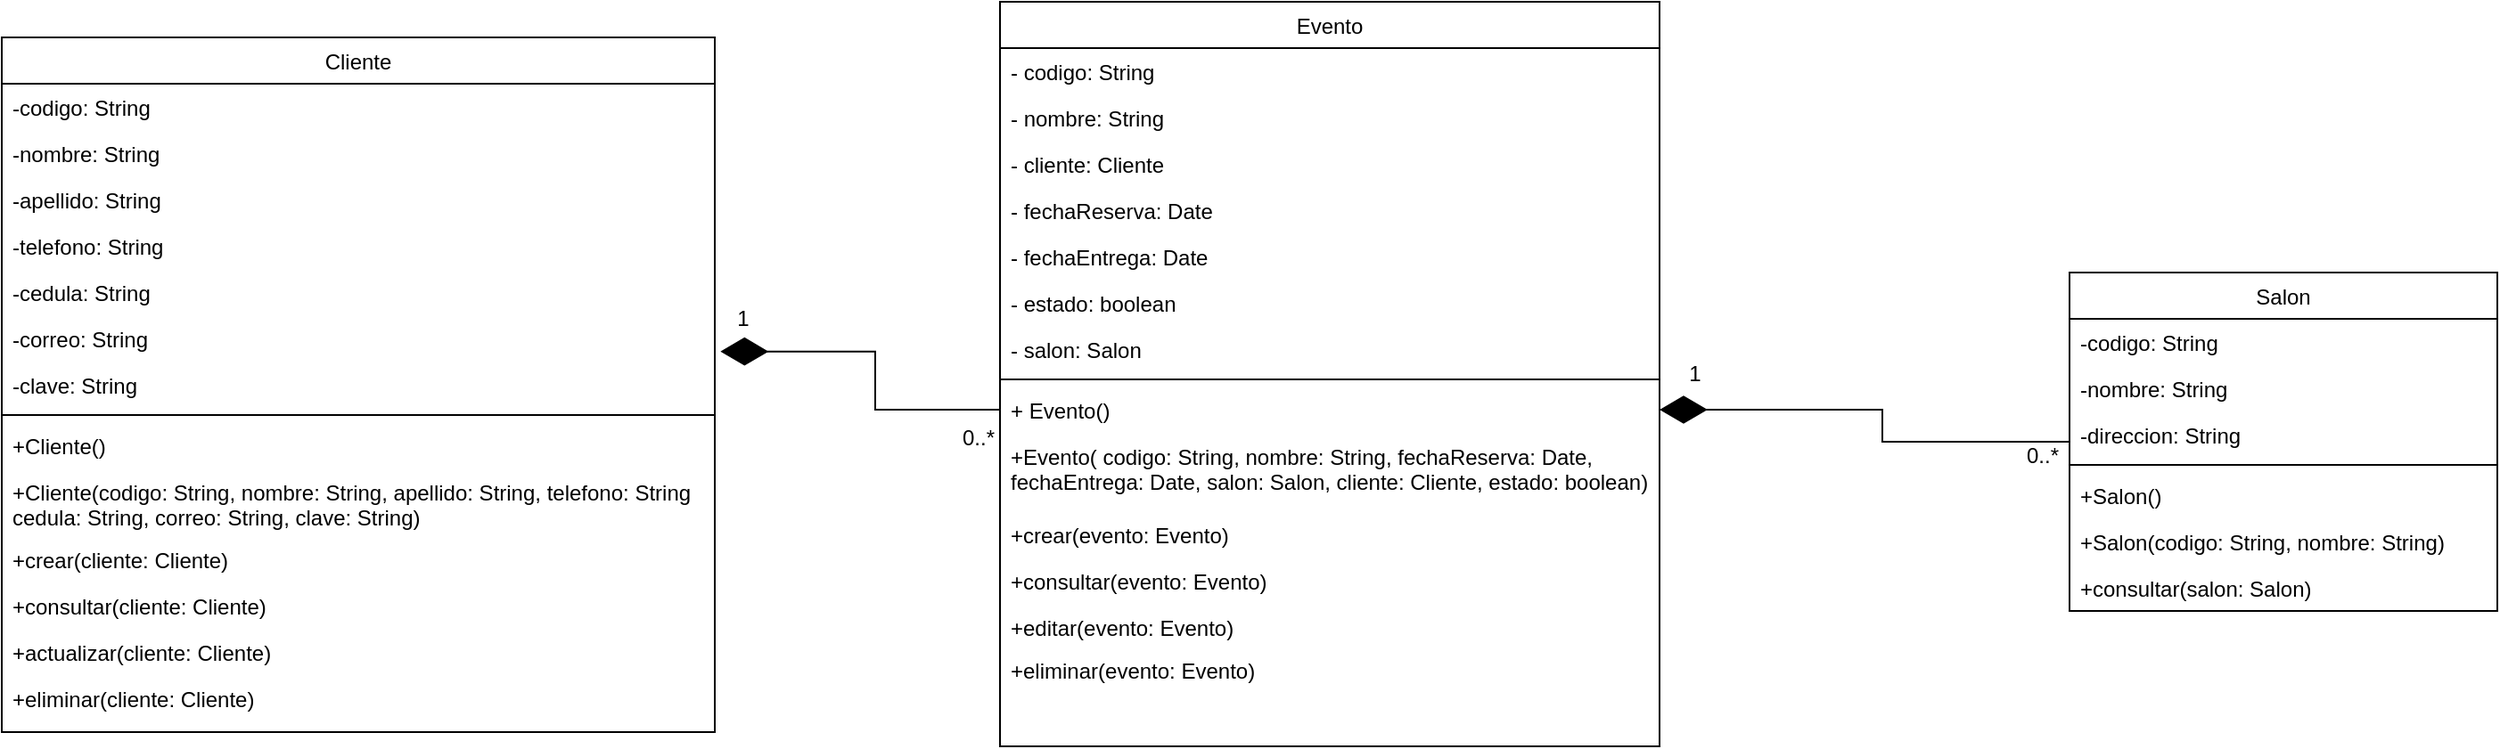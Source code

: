 <mxfile version="20.5.3" type="device"><diagram id="C5RBs43oDa-KdzZeNtuy" name="Page-1"><mxGraphModel dx="1695" dy="385" grid="1" gridSize="10" guides="1" tooltips="1" connect="1" arrows="1" fold="1" page="1" pageScale="1" pageWidth="827" pageHeight="1169" math="0" shadow="0"><root><mxCell id="WIyWlLk6GJQsqaUBKTNV-0"/><mxCell id="WIyWlLk6GJQsqaUBKTNV-1" parent="WIyWlLk6GJQsqaUBKTNV-0"/><mxCell id="zkfFHV4jXpPFQw0GAbJ--0" value="Cliente" style="swimlane;fontStyle=0;align=center;verticalAlign=top;childLayout=stackLayout;horizontal=1;startSize=26;horizontalStack=0;resizeParent=1;resizeLast=0;collapsible=1;marginBottom=0;rounded=0;shadow=0;strokeWidth=1;" parent="WIyWlLk6GJQsqaUBKTNV-1" vertex="1"><mxGeometry x="-390" y="80" width="400" height="390" as="geometry"><mxRectangle x="230" y="140" width="160" height="26" as="alternateBounds"/></mxGeometry></mxCell><mxCell id="zkfFHV4jXpPFQw0GAbJ--1" value="-codigo: String" style="text;align=left;verticalAlign=top;spacingLeft=4;spacingRight=4;overflow=hidden;rotatable=0;points=[[0,0.5],[1,0.5]];portConstraint=eastwest;" parent="zkfFHV4jXpPFQw0GAbJ--0" vertex="1"><mxGeometry y="26" width="400" height="26" as="geometry"/></mxCell><mxCell id="B0DsCBgrkxWUqZkvtKvi-7" value="-nombre: String" style="text;align=left;verticalAlign=top;spacingLeft=4;spacingRight=4;overflow=hidden;rotatable=0;points=[[0,0.5],[1,0.5]];portConstraint=eastwest;rounded=0;shadow=0;html=0;" parent="zkfFHV4jXpPFQw0GAbJ--0" vertex="1"><mxGeometry y="52" width="400" height="26" as="geometry"/></mxCell><mxCell id="B0DsCBgrkxWUqZkvtKvi-8" value="-apellido: String" style="text;align=left;verticalAlign=top;spacingLeft=4;spacingRight=4;overflow=hidden;rotatable=0;points=[[0,0.5],[1,0.5]];portConstraint=eastwest;rounded=0;shadow=0;html=0;" parent="zkfFHV4jXpPFQw0GAbJ--0" vertex="1"><mxGeometry y="78" width="400" height="26" as="geometry"/></mxCell><mxCell id="zkfFHV4jXpPFQw0GAbJ--2" value="-telefono: String" style="text;align=left;verticalAlign=top;spacingLeft=4;spacingRight=4;overflow=hidden;rotatable=0;points=[[0,0.5],[1,0.5]];portConstraint=eastwest;rounded=0;shadow=0;html=0;" parent="zkfFHV4jXpPFQw0GAbJ--0" vertex="1"><mxGeometry y="104" width="400" height="26" as="geometry"/></mxCell><mxCell id="B0DsCBgrkxWUqZkvtKvi-13" value="-cedula: String" style="text;align=left;verticalAlign=top;spacingLeft=4;spacingRight=4;overflow=hidden;rotatable=0;points=[[0,0.5],[1,0.5]];portConstraint=eastwest;rounded=0;shadow=0;html=0;" parent="zkfFHV4jXpPFQw0GAbJ--0" vertex="1"><mxGeometry y="130" width="400" height="26" as="geometry"/></mxCell><mxCell id="zkfFHV4jXpPFQw0GAbJ--3" value="-correo: String" style="text;align=left;verticalAlign=top;spacingLeft=4;spacingRight=4;overflow=hidden;rotatable=0;points=[[0,0.5],[1,0.5]];portConstraint=eastwest;rounded=0;shadow=0;html=0;" parent="zkfFHV4jXpPFQw0GAbJ--0" vertex="1"><mxGeometry y="156" width="400" height="26" as="geometry"/></mxCell><mxCell id="B0DsCBgrkxWUqZkvtKvi-6" value="-clave: String" style="text;align=left;verticalAlign=top;spacingLeft=4;spacingRight=4;overflow=hidden;rotatable=0;points=[[0,0.5],[1,0.5]];portConstraint=eastwest;rounded=0;shadow=0;html=0;" parent="zkfFHV4jXpPFQw0GAbJ--0" vertex="1"><mxGeometry y="182" width="400" height="26" as="geometry"/></mxCell><mxCell id="zkfFHV4jXpPFQw0GAbJ--4" value="" style="line;html=1;strokeWidth=1;align=left;verticalAlign=middle;spacingTop=-1;spacingLeft=3;spacingRight=3;rotatable=0;labelPosition=right;points=[];portConstraint=eastwest;" parent="zkfFHV4jXpPFQw0GAbJ--0" vertex="1"><mxGeometry y="208" width="400" height="8" as="geometry"/></mxCell><mxCell id="zkfFHV4jXpPFQw0GAbJ--5" value="+Cliente()" style="text;align=left;verticalAlign=top;spacingLeft=4;spacingRight=4;overflow=hidden;rotatable=0;points=[[0,0.5],[1,0.5]];portConstraint=eastwest;" parent="zkfFHV4jXpPFQw0GAbJ--0" vertex="1"><mxGeometry y="216" width="400" height="26" as="geometry"/></mxCell><mxCell id="B0DsCBgrkxWUqZkvtKvi-9" value="+Cliente(codigo: String, nombre: String, apellido: String, telefono: String&#10;cedula: String, correo: String, clave: String)" style="text;align=left;verticalAlign=top;spacingLeft=4;spacingRight=4;overflow=hidden;rotatable=0;points=[[0,0.5],[1,0.5]];portConstraint=eastwest;" parent="zkfFHV4jXpPFQw0GAbJ--0" vertex="1"><mxGeometry y="242" width="400" height="38" as="geometry"/></mxCell><mxCell id="B0DsCBgrkxWUqZkvtKvi-11" value="+crear(cliente: Cliente)" style="text;align=left;verticalAlign=top;spacingLeft=4;spacingRight=4;overflow=hidden;rotatable=0;points=[[0,0.5],[1,0.5]];portConstraint=eastwest;" parent="zkfFHV4jXpPFQw0GAbJ--0" vertex="1"><mxGeometry y="280" width="400" height="26" as="geometry"/></mxCell><mxCell id="B0DsCBgrkxWUqZkvtKvi-12" value="+consultar(cliente: Cliente)" style="text;align=left;verticalAlign=top;spacingLeft=4;spacingRight=4;overflow=hidden;rotatable=0;points=[[0,0.5],[1,0.5]];portConstraint=eastwest;" parent="zkfFHV4jXpPFQw0GAbJ--0" vertex="1"><mxGeometry y="306" width="400" height="26" as="geometry"/></mxCell><mxCell id="B0DsCBgrkxWUqZkvtKvi-25" value="+actualizar(cliente: Cliente)" style="text;align=left;verticalAlign=top;spacingLeft=4;spacingRight=4;overflow=hidden;rotatable=0;points=[[0,0.5],[1,0.5]];portConstraint=eastwest;" parent="zkfFHV4jXpPFQw0GAbJ--0" vertex="1"><mxGeometry y="332" width="400" height="26" as="geometry"/></mxCell><mxCell id="B0DsCBgrkxWUqZkvtKvi-26" value="+eliminar(cliente: Cliente)" style="text;align=left;verticalAlign=top;spacingLeft=4;spacingRight=4;overflow=hidden;rotatable=0;points=[[0,0.5],[1,0.5]];portConstraint=eastwest;" parent="zkfFHV4jXpPFQw0GAbJ--0" vertex="1"><mxGeometry y="358" width="400" height="26" as="geometry"/></mxCell><mxCell id="zkfFHV4jXpPFQw0GAbJ--17" value="Evento" style="swimlane;fontStyle=0;align=center;verticalAlign=top;childLayout=stackLayout;horizontal=1;startSize=26;horizontalStack=0;resizeParent=1;resizeLast=0;collapsible=1;marginBottom=0;rounded=0;shadow=0;strokeWidth=1;" parent="WIyWlLk6GJQsqaUBKTNV-1" vertex="1"><mxGeometry x="170" y="60" width="370" height="418" as="geometry"><mxRectangle x="550" y="140" width="160" height="26" as="alternateBounds"/></mxGeometry></mxCell><mxCell id="zkfFHV4jXpPFQw0GAbJ--18" value="- codigo: String" style="text;align=left;verticalAlign=top;spacingLeft=4;spacingRight=4;overflow=hidden;rotatable=0;points=[[0,0.5],[1,0.5]];portConstraint=eastwest;" parent="zkfFHV4jXpPFQw0GAbJ--17" vertex="1"><mxGeometry y="26" width="370" height="26" as="geometry"/></mxCell><mxCell id="zkfFHV4jXpPFQw0GAbJ--19" value="- nombre: String" style="text;align=left;verticalAlign=top;spacingLeft=4;spacingRight=4;overflow=hidden;rotatable=0;points=[[0,0.5],[1,0.5]];portConstraint=eastwest;rounded=0;shadow=0;html=0;" parent="zkfFHV4jXpPFQw0GAbJ--17" vertex="1"><mxGeometry y="52" width="370" height="26" as="geometry"/></mxCell><mxCell id="B0DsCBgrkxWUqZkvtKvi-37" value="- cliente: Cliente" style="text;align=left;verticalAlign=top;spacingLeft=4;spacingRight=4;overflow=hidden;rotatable=0;points=[[0,0.5],[1,0.5]];portConstraint=eastwest;rounded=0;shadow=0;html=0;" parent="zkfFHV4jXpPFQw0GAbJ--17" vertex="1"><mxGeometry y="78" width="370" height="26" as="geometry"/></mxCell><mxCell id="zkfFHV4jXpPFQw0GAbJ--20" value="- fechaReserva: Date" style="text;align=left;verticalAlign=top;spacingLeft=4;spacingRight=4;overflow=hidden;rotatable=0;points=[[0,0.5],[1,0.5]];portConstraint=eastwest;rounded=0;shadow=0;html=0;" parent="zkfFHV4jXpPFQw0GAbJ--17" vertex="1"><mxGeometry y="104" width="370" height="26" as="geometry"/></mxCell><mxCell id="fFTKGCs18a12GCsxWz5p-0" value="- fechaEntrega: Date" style="text;align=left;verticalAlign=top;spacingLeft=4;spacingRight=4;overflow=hidden;rotatable=0;points=[[0,0.5],[1,0.5]];portConstraint=eastwest;rounded=0;shadow=0;html=0;" vertex="1" parent="zkfFHV4jXpPFQw0GAbJ--17"><mxGeometry y="130" width="370" height="26" as="geometry"/></mxCell><mxCell id="fFTKGCs18a12GCsxWz5p-2" value="- estado: boolean" style="text;align=left;verticalAlign=top;spacingLeft=4;spacingRight=4;overflow=hidden;rotatable=0;points=[[0,0.5],[1,0.5]];portConstraint=eastwest;rounded=0;shadow=0;html=0;" vertex="1" parent="zkfFHV4jXpPFQw0GAbJ--17"><mxGeometry y="156" width="370" height="26" as="geometry"/></mxCell><mxCell id="fFTKGCs18a12GCsxWz5p-1" value="- salon: Salon" style="text;align=left;verticalAlign=top;spacingLeft=4;spacingRight=4;overflow=hidden;rotatable=0;points=[[0,0.5],[1,0.5]];portConstraint=eastwest;rounded=0;shadow=0;html=0;" vertex="1" parent="zkfFHV4jXpPFQw0GAbJ--17"><mxGeometry y="182" width="370" height="26" as="geometry"/></mxCell><mxCell id="zkfFHV4jXpPFQw0GAbJ--23" value="" style="line;html=1;strokeWidth=1;align=left;verticalAlign=middle;spacingTop=-1;spacingLeft=3;spacingRight=3;rotatable=0;labelPosition=right;points=[];portConstraint=eastwest;" parent="zkfFHV4jXpPFQw0GAbJ--17" vertex="1"><mxGeometry y="208" width="370" height="8" as="geometry"/></mxCell><mxCell id="zkfFHV4jXpPFQw0GAbJ--24" value="+ Evento()" style="text;align=left;verticalAlign=top;spacingLeft=4;spacingRight=4;overflow=hidden;rotatable=0;points=[[0,0.5],[1,0.5]];portConstraint=eastwest;" parent="zkfFHV4jXpPFQw0GAbJ--17" vertex="1"><mxGeometry y="216" width="370" height="26" as="geometry"/></mxCell><mxCell id="fFTKGCs18a12GCsxWz5p-3" value="+Evento( codigo: String, nombre: String, fechaReserva: Date,&#10;fechaEntrega: Date, salon: Salon, cliente: Cliente, estado: boolean)" style="text;align=left;verticalAlign=top;spacingLeft=4;spacingRight=4;overflow=hidden;rotatable=0;points=[[0,0.5],[1,0.5]];portConstraint=eastwest;" vertex="1" parent="zkfFHV4jXpPFQw0GAbJ--17"><mxGeometry y="242" width="370" height="44" as="geometry"/></mxCell><mxCell id="B0DsCBgrkxWUqZkvtKvi-27" value="+crear(evento: Evento)" style="text;align=left;verticalAlign=top;spacingLeft=4;spacingRight=4;overflow=hidden;rotatable=0;points=[[0,0.5],[1,0.5]];portConstraint=eastwest;" parent="zkfFHV4jXpPFQw0GAbJ--17" vertex="1"><mxGeometry y="286" width="370" height="26" as="geometry"/></mxCell><mxCell id="B0DsCBgrkxWUqZkvtKvi-28" value="+consultar(evento: Evento)" style="text;align=left;verticalAlign=top;spacingLeft=4;spacingRight=4;overflow=hidden;rotatable=0;points=[[0,0.5],[1,0.5]];portConstraint=eastwest;" parent="zkfFHV4jXpPFQw0GAbJ--17" vertex="1"><mxGeometry y="312" width="370" height="26" as="geometry"/></mxCell><mxCell id="B0DsCBgrkxWUqZkvtKvi-29" value="+editar(evento: Evento)" style="text;align=left;verticalAlign=top;spacingLeft=4;spacingRight=4;overflow=hidden;rotatable=0;points=[[0,0.5],[1,0.5]];portConstraint=eastwest;" parent="zkfFHV4jXpPFQw0GAbJ--17" vertex="1"><mxGeometry y="338" width="370" height="24" as="geometry"/></mxCell><mxCell id="B0DsCBgrkxWUqZkvtKvi-30" value="+eliminar(evento: Evento)" style="text;align=left;verticalAlign=top;spacingLeft=4;spacingRight=4;overflow=hidden;rotatable=0;points=[[0,0.5],[1,0.5]];portConstraint=eastwest;" parent="zkfFHV4jXpPFQw0GAbJ--17" vertex="1"><mxGeometry y="362" width="370" height="30" as="geometry"/></mxCell><mxCell id="B0DsCBgrkxWUqZkvtKvi-39" style="edgeStyle=orthogonalEdgeStyle;rounded=0;orthogonalLoop=1;jettySize=auto;html=1;entryX=1;entryY=0.5;entryDx=0;entryDy=0;strokeWidth=1;startArrow=none;startFill=0;endArrow=diamondThin;endFill=1;endSize=24;" parent="WIyWlLk6GJQsqaUBKTNV-1" source="B0DsCBgrkxWUqZkvtKvi-0" target="zkfFHV4jXpPFQw0GAbJ--24" edge="1"><mxGeometry relative="1" as="geometry"/></mxCell><mxCell id="B0DsCBgrkxWUqZkvtKvi-0" value="Salon&#10;" style="swimlane;fontStyle=0;align=center;verticalAlign=top;childLayout=stackLayout;horizontal=1;startSize=26;horizontalStack=0;resizeParent=1;resizeLast=0;collapsible=1;marginBottom=0;rounded=0;shadow=0;strokeWidth=1;" parent="WIyWlLk6GJQsqaUBKTNV-1" vertex="1"><mxGeometry x="770" y="212" width="240" height="190" as="geometry"><mxRectangle x="230" y="140" width="160" height="26" as="alternateBounds"/></mxGeometry></mxCell><mxCell id="B0DsCBgrkxWUqZkvtKvi-1" value="-codigo: String" style="text;align=left;verticalAlign=top;spacingLeft=4;spacingRight=4;overflow=hidden;rotatable=0;points=[[0,0.5],[1,0.5]];portConstraint=eastwest;" parent="B0DsCBgrkxWUqZkvtKvi-0" vertex="1"><mxGeometry y="26" width="240" height="26" as="geometry"/></mxCell><mxCell id="B0DsCBgrkxWUqZkvtKvi-2" value="-nombre: String" style="text;align=left;verticalAlign=top;spacingLeft=4;spacingRight=4;overflow=hidden;rotatable=0;points=[[0,0.5],[1,0.5]];portConstraint=eastwest;rounded=0;shadow=0;html=0;" parent="B0DsCBgrkxWUqZkvtKvi-0" vertex="1"><mxGeometry y="52" width="240" height="26" as="geometry"/></mxCell><mxCell id="fFTKGCs18a12GCsxWz5p-4" value="-direccion: String" style="text;align=left;verticalAlign=top;spacingLeft=4;spacingRight=4;overflow=hidden;rotatable=0;points=[[0,0.5],[1,0.5]];portConstraint=eastwest;rounded=0;shadow=0;html=0;" vertex="1" parent="B0DsCBgrkxWUqZkvtKvi-0"><mxGeometry y="78" width="240" height="26" as="geometry"/></mxCell><mxCell id="B0DsCBgrkxWUqZkvtKvi-4" value="" style="line;html=1;strokeWidth=1;align=left;verticalAlign=middle;spacingTop=-1;spacingLeft=3;spacingRight=3;rotatable=0;labelPosition=right;points=[];portConstraint=eastwest;" parent="B0DsCBgrkxWUqZkvtKvi-0" vertex="1"><mxGeometry y="104" width="240" height="8" as="geometry"/></mxCell><mxCell id="B0DsCBgrkxWUqZkvtKvi-5" value="+Salon()" style="text;align=left;verticalAlign=top;spacingLeft=4;spacingRight=4;overflow=hidden;rotatable=0;points=[[0,0.5],[1,0.5]];portConstraint=eastwest;" parent="B0DsCBgrkxWUqZkvtKvi-0" vertex="1"><mxGeometry y="112" width="240" height="26" as="geometry"/></mxCell><mxCell id="B0DsCBgrkxWUqZkvtKvi-14" value="+Salon(codigo: String, nombre: String)" style="text;align=left;verticalAlign=top;spacingLeft=4;spacingRight=4;overflow=hidden;rotatable=0;points=[[0,0.5],[1,0.5]];portConstraint=eastwest;" parent="B0DsCBgrkxWUqZkvtKvi-0" vertex="1"><mxGeometry y="138" width="240" height="26" as="geometry"/></mxCell><mxCell id="B0DsCBgrkxWUqZkvtKvi-15" value="+consultar(salon: Salon)" style="text;align=left;verticalAlign=top;spacingLeft=4;spacingRight=4;overflow=hidden;rotatable=0;points=[[0,0.5],[1,0.5]];portConstraint=eastwest;" parent="B0DsCBgrkxWUqZkvtKvi-0" vertex="1"><mxGeometry y="164" width="240" height="26" as="geometry"/></mxCell><mxCell id="B0DsCBgrkxWUqZkvtKvi-38" style="edgeStyle=orthogonalEdgeStyle;rounded=0;orthogonalLoop=1;jettySize=auto;html=1;entryX=1.008;entryY=-0.217;entryDx=0;entryDy=0;entryPerimeter=0;endArrow=diamondThin;endFill=1;strokeWidth=1;startArrow=none;startFill=0;endSize=24;" parent="WIyWlLk6GJQsqaUBKTNV-1" source="zkfFHV4jXpPFQw0GAbJ--24" target="B0DsCBgrkxWUqZkvtKvi-6" edge="1"><mxGeometry relative="1" as="geometry"/></mxCell><mxCell id="B0DsCBgrkxWUqZkvtKvi-40" value="0..*" style="text;html=1;strokeColor=none;fillColor=none;align=center;verticalAlign=middle;whiteSpace=wrap;rounded=0;" parent="WIyWlLk6GJQsqaUBKTNV-1" vertex="1"><mxGeometry x="740" y="300" width="30" height="30" as="geometry"/></mxCell><mxCell id="B0DsCBgrkxWUqZkvtKvi-41" value="1" style="text;html=1;strokeColor=none;fillColor=none;align=center;verticalAlign=middle;whiteSpace=wrap;rounded=0;" parent="WIyWlLk6GJQsqaUBKTNV-1" vertex="1"><mxGeometry x="550" y="259" width="20" height="20" as="geometry"/></mxCell><mxCell id="B0DsCBgrkxWUqZkvtKvi-42" value="1" style="text;html=1;strokeColor=none;fillColor=none;align=center;verticalAlign=middle;whiteSpace=wrap;rounded=0;" parent="WIyWlLk6GJQsqaUBKTNV-1" vertex="1"><mxGeometry x="16" y="228" width="20" height="20" as="geometry"/></mxCell><mxCell id="B0DsCBgrkxWUqZkvtKvi-43" value="0..*" style="text;html=1;strokeColor=none;fillColor=none;align=center;verticalAlign=middle;whiteSpace=wrap;rounded=0;" parent="WIyWlLk6GJQsqaUBKTNV-1" vertex="1"><mxGeometry x="148" y="295" width="20" height="20" as="geometry"/></mxCell></root></mxGraphModel></diagram></mxfile>